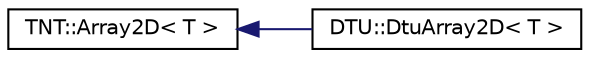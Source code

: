 digraph G
{
  edge [fontname="Helvetica",fontsize="10",labelfontname="Helvetica",labelfontsize="10"];
  node [fontname="Helvetica",fontsize="10",shape=record];
  rankdir="LR";
  Node1 [label="TNT::Array2D\< T \>",height=0.2,width=0.4,color="black", fillcolor="white", style="filled",URL="$class_t_n_t_1_1_array2_d.html"];
  Node1 -> Node2 [dir="back",color="midnightblue",fontsize="10",style="solid",fontname="Helvetica"];
  Node2 [label="DTU::DtuArray2D\< T \>",height=0.2,width=0.4,color="black", fillcolor="white", style="filled",URL="$class_d_t_u_1_1_dtu_array2_d.html"];
}

